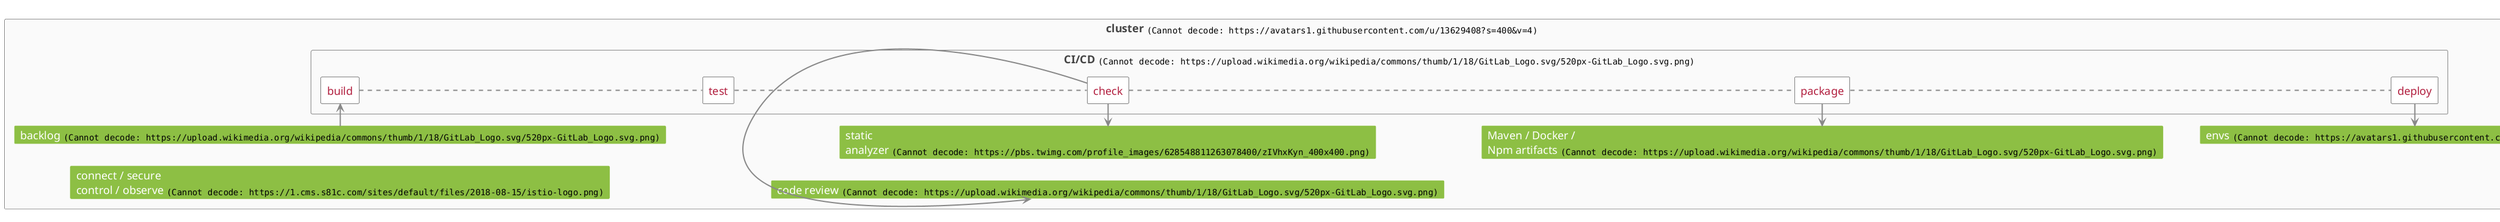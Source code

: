 @startuml

skinparam backgroundColor transparent
skinparam defaultFontColor #B11E3E
skinparam defaultFontSize 18
skinparam defaultFontStyle bold
skinparam arrowColor #888888
skinparam arrowFontColor #519BC8
skinparam arrowThickness 2

skinparam actor {
    borderColor black
    backgroundColor white
    fontColor black
}
skinparam agent {
    borderColor black
    backGroundcolor white
    fontColor #B11E3E
    'borderColor white
    'backGroundcolor #B11E3E
    'fontColor white
}
skinparam card {
    borderColor white
    backGroundcolor #8DBF44
    fontColor white
}
skinparam rectangle {
    borderColor #888888
    backGroundcolor #FAFAFA
    fontColor #444444
}

left to right direction

rectangle cluster as "cluster <img:https://avatars1.githubusercontent.com/u/13629408?s=400&v=4{scale=0.08}>" {
    rectangle cicd as "CI/CD <img:https://upload.wikimedia.org/wikipedia/commons/thumb/1/18/GitLab_Logo.svg/520px-GitLab_Logo.svg.png{scale=0.05}>" {
        agent build
        agent test
        agent check
        agent package
        agent deploy
    }
    card monitoring as "connect / secure\ncontrol / observe <img:https://1.cms.s81c.com/sites/default/files/2018-08-15/istio-logo.png{scale=0.15}>" {
        'istio tools, but too long to generate for github :'(
        'agent monitoring_tools as "<img:https://upload.wikimedia.org/wikipedia/en/thumb/3/38/Prometheus_software_logo.svg/1033px-Prometheus_software_logo.svg.png{scale=0.03}> <img:http://logodesignfx.com/wp-content/uploads/2018/09/grafana-logo-6-200x200.png{scale=0.15}> <img:http://design.jboss.org/kiali/logo/final/PNG/kiali_icon_lightbkg_128px.png{scale=0.25}> <img:https://avatars3.githubusercontent.com/u/15482765?s=280&v=4{scale=0.1}>"
    }
    card backlog as "backlog <img:https://upload.wikimedia.org/wikipedia/commons/thumb/1/18/GitLab_Logo.svg/520px-GitLab_Logo.svg.png{scale=0.05}>"
    card sq as "static\nanalyzer <img:https://pbs.twimg.com/profile_images/628548811263078400/zIVhxKyn_400x400.png{scale=0.1}>"
    card artifact as "Maven / Docker /\nNpm artifacts <img:https://upload.wikimedia.org/wikipedia/commons/thumb/1/18/GitLab_Logo.svg/520px-GitLab_Logo.svg.png{scale=0.05}>"
    card cr as "code review <img:https://upload.wikimedia.org/wikipedia/commons/thumb/1/18/GitLab_Logo.svg/520px-GitLab_Logo.svg.png{scale=0.05}>"
    card env as "envs <img:https://avatars1.githubusercontent.com/u/13629408?s=400&v=4{scale=0.08}>"
}

build .. test
test .. check
check .. package
package .. deploy

backlog -right-> build
check -left-> sq
check -right-> cr
package -left-> artifact
deploy -left-> env

@enduml

